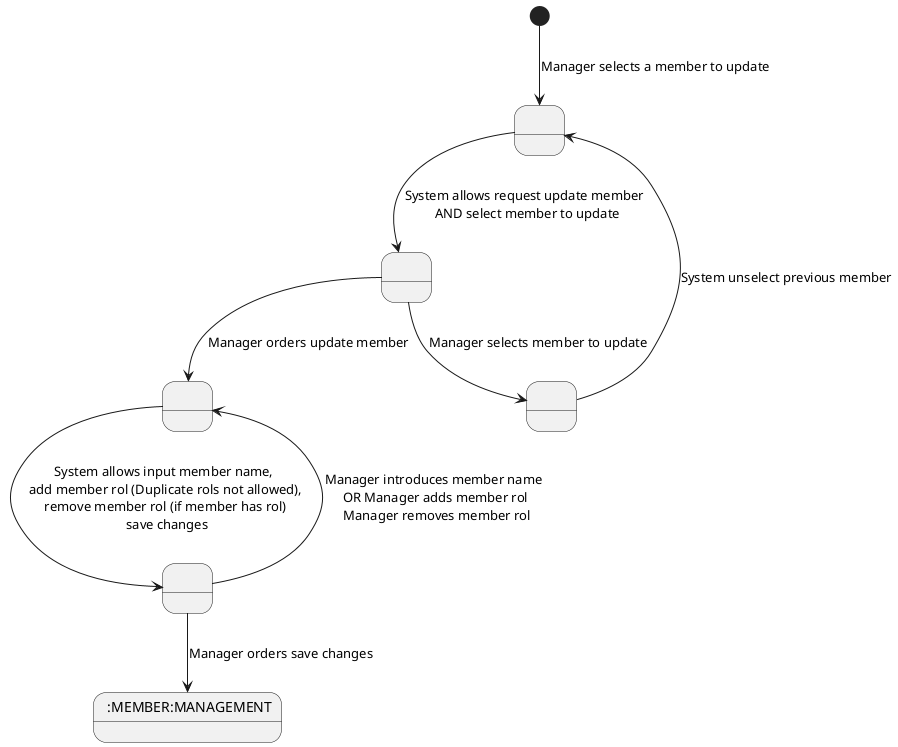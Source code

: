 @startuml

state 1 as " "
state 2 as " "
state 3 as " "
state 4 as " "
state 5 as " "
state 6 as " :MEMBER:MANAGEMENT"

[*] --> 1 : Manager selects a member to update
1 --> 2 : System allows request update member \n AND select member to update
2 --> 3 : Manager orders update member
2 --> 4 : Manager selects member to update
4 --> 1 : System unselect previous member
3 --> 5 : System allows input member name, \n add member rol (Duplicate rols not allowed), \n remove member rol (if member has rol) \n save changes
5 --> 3 : Manager introduces member name \n OR Manager adds member rol \n Manager removes member rol
5 --> 6 : Manager orders save changes
@enduml
